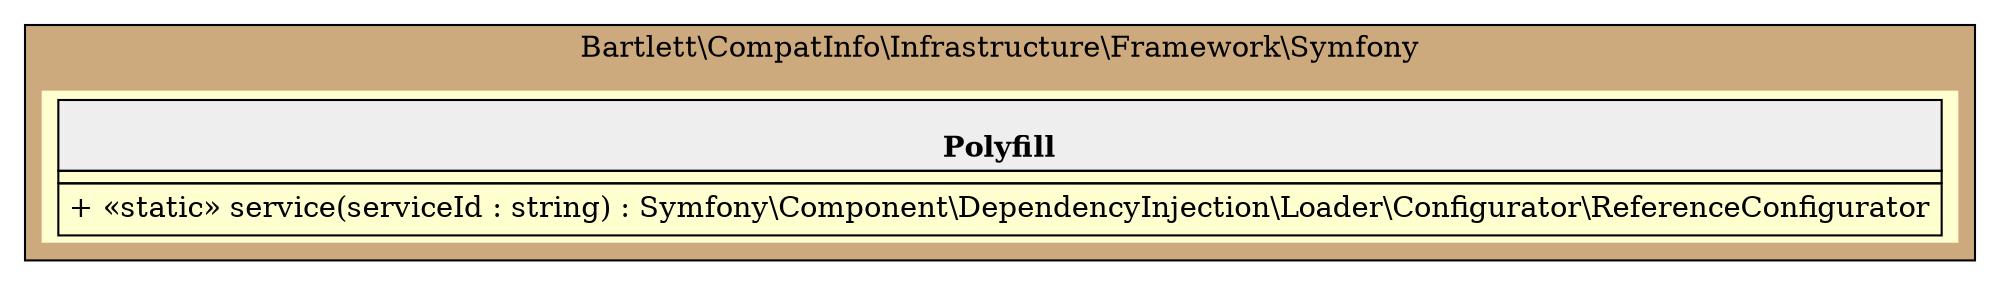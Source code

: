 graph {
  graph [rankdir="LR" bgcolor="transparent"]
  node [fillcolor="#FEFECE" style="filled"]
  subgraph cluster_0 {
    graph [bgcolor="burlywood3"]
    label = "Bartlett\\CompatInfo\\Infrastructure\\Framework\\Symfony"
    "Bartlett\\CompatInfo\\Infrastructure\\Framework\\Symfony\\Polyfill" [shape="none" label=<
<table cellspacing="0" border="0" cellborder="1">
    <tr><td bgcolor="#eeeeee"><b><br/>Polyfill</b></td></tr>
    <tr><td></td></tr>
    <tr><td><table border="0" cellspacing="0" cellpadding="2">
    <tr><td align="left">+ «static» service(serviceId : string) : Symfony\\Component\\DependencyInjection\\Loader\\Configurator\\ReferenceConfigurator</td></tr>
</table></td></tr>
</table>>]
  }
}
